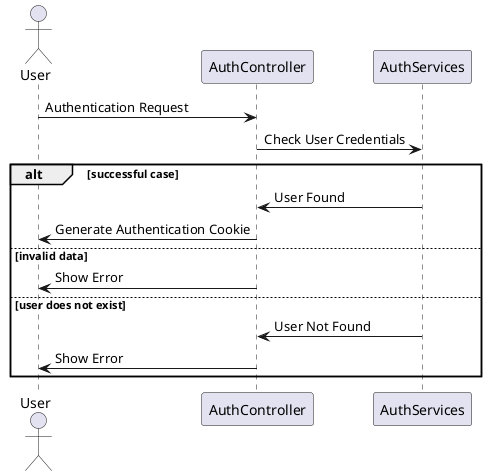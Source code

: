 @startuml Login Sequence

Actor User

User -> AuthController : Authentication Request
AuthController -> AuthServices : Check User Credentials

alt successful case

AuthServices -> AuthController : User Found
AuthController -> User : Generate Authentication Cookie

else invalid data

AuthController -> User : Show Error

else user does not exist

AuthServices -> AuthController : User Not Found
AuthController -> User : Show Error

end

@enduml